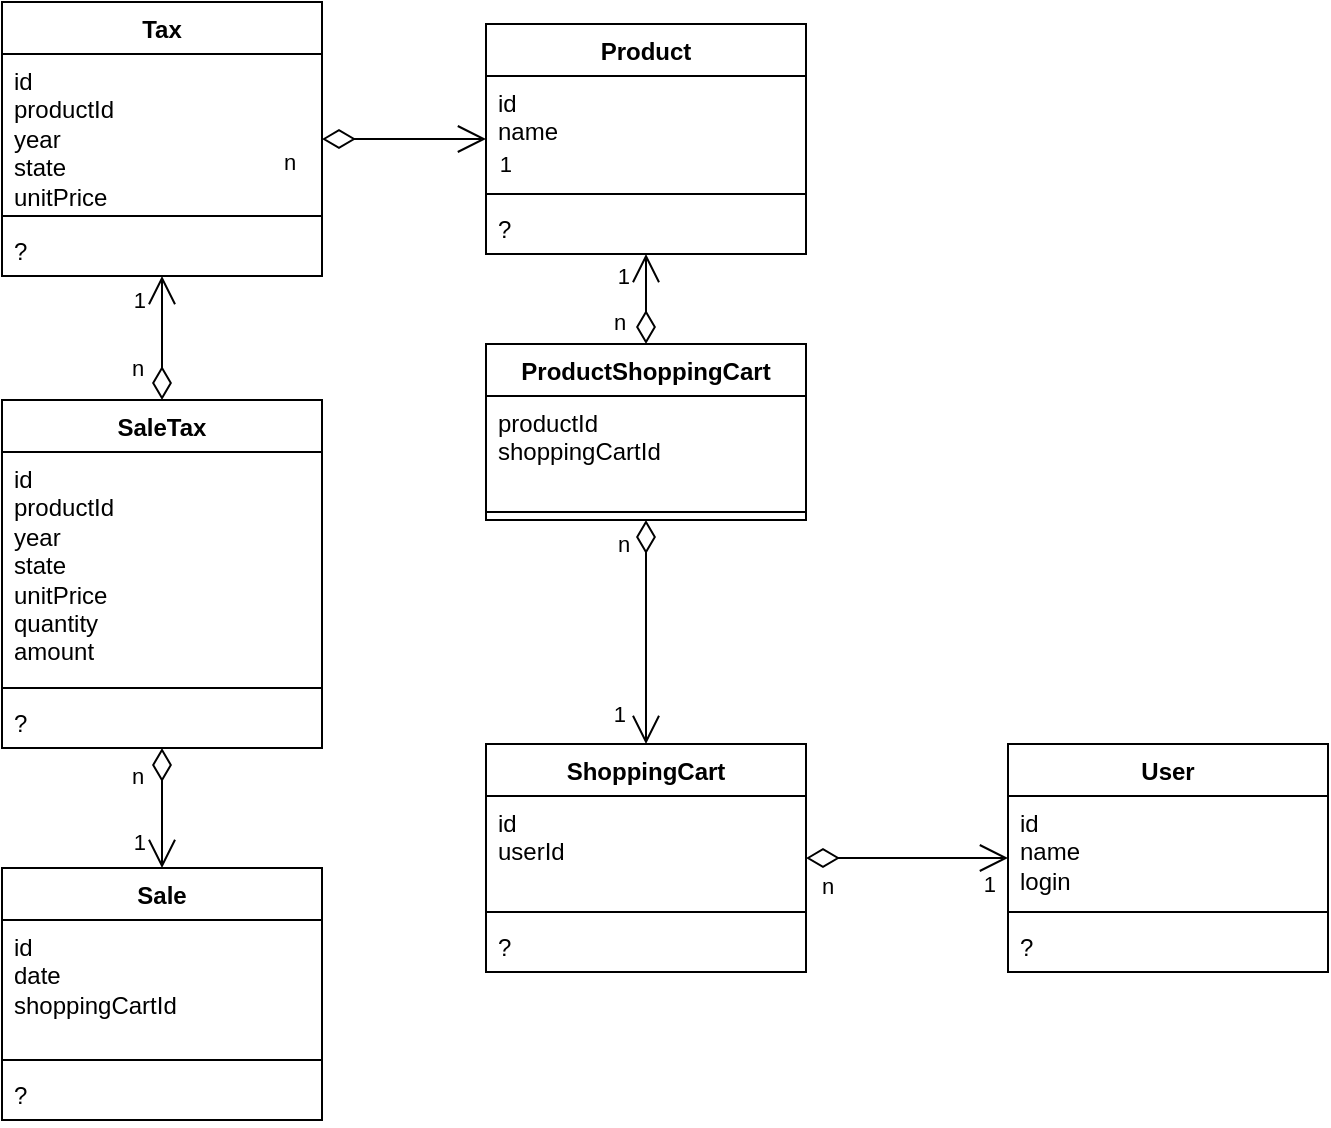 <mxfile version="21.2.2" type="github">
  <diagram name="Page-1" id="tjbKaKhlfUkzczWWm1Vc">
    <mxGraphModel dx="1547" dy="615" grid="0" gridSize="10" guides="1" tooltips="1" connect="1" arrows="1" fold="1" page="0" pageScale="1" pageWidth="827" pageHeight="1169" math="0" shadow="0">
      <root>
        <mxCell id="0" />
        <mxCell id="1" parent="0" />
        <mxCell id="YGgGwytgN-IruvjRIngB-1" value="Product" style="swimlane;fontStyle=1;align=center;verticalAlign=top;childLayout=stackLayout;horizontal=1;startSize=26;horizontalStack=0;resizeParent=1;resizeParentMax=0;resizeLast=0;collapsible=1;marginBottom=0;whiteSpace=wrap;html=1;" vertex="1" parent="1">
          <mxGeometry x="70" y="228" width="160" height="115" as="geometry" />
        </mxCell>
        <mxCell id="YGgGwytgN-IruvjRIngB-2" value="&lt;div&gt;id&lt;/div&gt;&lt;div&gt;name&lt;br&gt;&lt;/div&gt;" style="text;strokeColor=none;fillColor=none;align=left;verticalAlign=top;spacingLeft=4;spacingRight=4;overflow=hidden;rotatable=0;points=[[0,0.5],[1,0.5]];portConstraint=eastwest;whiteSpace=wrap;html=1;" vertex="1" parent="YGgGwytgN-IruvjRIngB-1">
          <mxGeometry y="26" width="160" height="55" as="geometry" />
        </mxCell>
        <mxCell id="YGgGwytgN-IruvjRIngB-3" value="" style="line;strokeWidth=1;fillColor=none;align=left;verticalAlign=middle;spacingTop=-1;spacingLeft=3;spacingRight=3;rotatable=0;labelPosition=right;points=[];portConstraint=eastwest;strokeColor=inherit;" vertex="1" parent="YGgGwytgN-IruvjRIngB-1">
          <mxGeometry y="81" width="160" height="8" as="geometry" />
        </mxCell>
        <mxCell id="YGgGwytgN-IruvjRIngB-4" value="?" style="text;strokeColor=none;fillColor=none;align=left;verticalAlign=top;spacingLeft=4;spacingRight=4;overflow=hidden;rotatable=0;points=[[0,0.5],[1,0.5]];portConstraint=eastwest;whiteSpace=wrap;html=1;" vertex="1" parent="YGgGwytgN-IruvjRIngB-1">
          <mxGeometry y="89" width="160" height="26" as="geometry" />
        </mxCell>
        <mxCell id="YGgGwytgN-IruvjRIngB-5" value="Tax" style="swimlane;fontStyle=1;align=center;verticalAlign=top;childLayout=stackLayout;horizontal=1;startSize=26;horizontalStack=0;resizeParent=1;resizeParentMax=0;resizeLast=0;collapsible=1;marginBottom=0;whiteSpace=wrap;html=1;" vertex="1" parent="1">
          <mxGeometry x="-172" y="217" width="160" height="137" as="geometry">
            <mxRectangle x="331" y="217" width="55" height="26" as="alternateBounds" />
          </mxGeometry>
        </mxCell>
        <mxCell id="YGgGwytgN-IruvjRIngB-6" value="&lt;div&gt;id&lt;br&gt;&lt;/div&gt;&lt;div&gt;productId&lt;/div&gt;&lt;div&gt;year&lt;/div&gt;&lt;div&gt;state&lt;br&gt;&lt;/div&gt;&lt;div&gt;unitPrice&lt;br&gt;&lt;/div&gt;" style="text;strokeColor=none;fillColor=none;align=left;verticalAlign=top;spacingLeft=4;spacingRight=4;overflow=hidden;rotatable=0;points=[[0,0.5],[1,0.5]];portConstraint=eastwest;whiteSpace=wrap;html=1;" vertex="1" parent="YGgGwytgN-IruvjRIngB-5">
          <mxGeometry y="26" width="160" height="77" as="geometry" />
        </mxCell>
        <mxCell id="YGgGwytgN-IruvjRIngB-7" value="" style="line;strokeWidth=1;fillColor=none;align=left;verticalAlign=middle;spacingTop=-1;spacingLeft=3;spacingRight=3;rotatable=0;labelPosition=right;points=[];portConstraint=eastwest;strokeColor=inherit;" vertex="1" parent="YGgGwytgN-IruvjRIngB-5">
          <mxGeometry y="103" width="160" height="8" as="geometry" />
        </mxCell>
        <mxCell id="YGgGwytgN-IruvjRIngB-8" value="?" style="text;strokeColor=none;fillColor=none;align=left;verticalAlign=top;spacingLeft=4;spacingRight=4;overflow=hidden;rotatable=0;points=[[0,0.5],[1,0.5]];portConstraint=eastwest;whiteSpace=wrap;html=1;" vertex="1" parent="YGgGwytgN-IruvjRIngB-5">
          <mxGeometry y="111" width="160" height="26" as="geometry" />
        </mxCell>
        <mxCell id="YGgGwytgN-IruvjRIngB-10" value="" style="endArrow=open;html=1;endSize=12;startArrow=diamondThin;startSize=14;startFill=0;edgeStyle=orthogonalEdgeStyle;rounded=0;" edge="1" parent="1" source="YGgGwytgN-IruvjRIngB-5" target="YGgGwytgN-IruvjRIngB-1">
          <mxGeometry relative="1" as="geometry">
            <mxPoint x="209" y="485" as="sourcePoint" />
            <mxPoint x="369" y="485" as="targetPoint" />
          </mxGeometry>
        </mxCell>
        <mxCell id="YGgGwytgN-IruvjRIngB-11" value="n" style="edgeLabel;resizable=0;html=1;align=left;verticalAlign=top;" connectable="0" vertex="1" parent="YGgGwytgN-IruvjRIngB-10">
          <mxGeometry x="-1" relative="1" as="geometry">
            <mxPoint x="-21" y="-2" as="offset" />
          </mxGeometry>
        </mxCell>
        <mxCell id="YGgGwytgN-IruvjRIngB-12" value="1" style="edgeLabel;resizable=0;html=1;align=right;verticalAlign=top;" connectable="0" vertex="1" parent="YGgGwytgN-IruvjRIngB-10">
          <mxGeometry x="1" relative="1" as="geometry">
            <mxPoint x="13" y="-1" as="offset" />
          </mxGeometry>
        </mxCell>
        <mxCell id="YGgGwytgN-IruvjRIngB-13" value="ShoppingCart" style="swimlane;fontStyle=1;align=center;verticalAlign=top;childLayout=stackLayout;horizontal=1;startSize=26;horizontalStack=0;resizeParent=1;resizeParentMax=0;resizeLast=0;collapsible=1;marginBottom=0;whiteSpace=wrap;html=1;" vertex="1" parent="1">
          <mxGeometry x="70" y="588" width="160" height="114" as="geometry" />
        </mxCell>
        <mxCell id="YGgGwytgN-IruvjRIngB-14" value="&lt;div&gt;id&lt;/div&gt;&lt;div&gt;userId&lt;/div&gt;" style="text;strokeColor=none;fillColor=none;align=left;verticalAlign=top;spacingLeft=4;spacingRight=4;overflow=hidden;rotatable=0;points=[[0,0.5],[1,0.5]];portConstraint=eastwest;whiteSpace=wrap;html=1;" vertex="1" parent="YGgGwytgN-IruvjRIngB-13">
          <mxGeometry y="26" width="160" height="54" as="geometry" />
        </mxCell>
        <mxCell id="YGgGwytgN-IruvjRIngB-15" value="" style="line;strokeWidth=1;fillColor=none;align=left;verticalAlign=middle;spacingTop=-1;spacingLeft=3;spacingRight=3;rotatable=0;labelPosition=right;points=[];portConstraint=eastwest;strokeColor=inherit;" vertex="1" parent="YGgGwytgN-IruvjRIngB-13">
          <mxGeometry y="80" width="160" height="8" as="geometry" />
        </mxCell>
        <mxCell id="YGgGwytgN-IruvjRIngB-16" value="?" style="text;strokeColor=none;fillColor=none;align=left;verticalAlign=top;spacingLeft=4;spacingRight=4;overflow=hidden;rotatable=0;points=[[0,0.5],[1,0.5]];portConstraint=eastwest;whiteSpace=wrap;html=1;" vertex="1" parent="YGgGwytgN-IruvjRIngB-13">
          <mxGeometry y="88" width="160" height="26" as="geometry" />
        </mxCell>
        <mxCell id="YGgGwytgN-IruvjRIngB-17" value="ProductShoppingCart" style="swimlane;fontStyle=1;align=center;verticalAlign=top;childLayout=stackLayout;horizontal=1;startSize=26;horizontalStack=0;resizeParent=1;resizeParentMax=0;resizeLast=0;collapsible=1;marginBottom=0;whiteSpace=wrap;html=1;" vertex="1" parent="1">
          <mxGeometry x="70" y="388" width="160" height="88" as="geometry" />
        </mxCell>
        <mxCell id="YGgGwytgN-IruvjRIngB-18" value="&lt;div&gt;productId&lt;/div&gt;&lt;div&gt;shoppingCartId&lt;/div&gt;" style="text;strokeColor=none;fillColor=none;align=left;verticalAlign=top;spacingLeft=4;spacingRight=4;overflow=hidden;rotatable=0;points=[[0,0.5],[1,0.5]];portConstraint=eastwest;whiteSpace=wrap;html=1;" vertex="1" parent="YGgGwytgN-IruvjRIngB-17">
          <mxGeometry y="26" width="160" height="54" as="geometry" />
        </mxCell>
        <mxCell id="YGgGwytgN-IruvjRIngB-19" value="" style="line;strokeWidth=1;fillColor=none;align=left;verticalAlign=middle;spacingTop=-1;spacingLeft=3;spacingRight=3;rotatable=0;labelPosition=right;points=[];portConstraint=eastwest;strokeColor=inherit;" vertex="1" parent="YGgGwytgN-IruvjRIngB-17">
          <mxGeometry y="80" width="160" height="8" as="geometry" />
        </mxCell>
        <mxCell id="YGgGwytgN-IruvjRIngB-21" value="" style="endArrow=open;html=1;endSize=12;startArrow=diamondThin;startSize=14;startFill=0;edgeStyle=orthogonalEdgeStyle;rounded=0;" edge="1" parent="1" source="YGgGwytgN-IruvjRIngB-17" target="YGgGwytgN-IruvjRIngB-1">
          <mxGeometry relative="1" as="geometry">
            <mxPoint x="382" y="307" as="sourcePoint" />
            <mxPoint x="240" y="295" as="targetPoint" />
          </mxGeometry>
        </mxCell>
        <mxCell id="YGgGwytgN-IruvjRIngB-22" value="n" style="edgeLabel;resizable=0;html=1;align=left;verticalAlign=top;" connectable="0" vertex="1" parent="YGgGwytgN-IruvjRIngB-21">
          <mxGeometry x="-1" relative="1" as="geometry">
            <mxPoint x="-18" y="-24" as="offset" />
          </mxGeometry>
        </mxCell>
        <mxCell id="YGgGwytgN-IruvjRIngB-23" value="1" style="edgeLabel;resizable=0;html=1;align=right;verticalAlign=top;" connectable="0" vertex="1" parent="YGgGwytgN-IruvjRIngB-21">
          <mxGeometry x="1" relative="1" as="geometry">
            <mxPoint x="-8" y="-2" as="offset" />
          </mxGeometry>
        </mxCell>
        <mxCell id="YGgGwytgN-IruvjRIngB-24" value="" style="endArrow=open;html=1;endSize=12;startArrow=diamondThin;startSize=14;startFill=0;edgeStyle=orthogonalEdgeStyle;rounded=0;" edge="1" parent="1" source="YGgGwytgN-IruvjRIngB-17" target="YGgGwytgN-IruvjRIngB-13">
          <mxGeometry relative="1" as="geometry">
            <mxPoint x="305" y="581" as="sourcePoint" />
            <mxPoint x="308" y="507" as="targetPoint" />
          </mxGeometry>
        </mxCell>
        <mxCell id="YGgGwytgN-IruvjRIngB-25" value="n" style="edgeLabel;resizable=0;html=1;align=left;verticalAlign=top;" connectable="0" vertex="1" parent="YGgGwytgN-IruvjRIngB-24">
          <mxGeometry x="-1" relative="1" as="geometry">
            <mxPoint x="-16" y="-1" as="offset" />
          </mxGeometry>
        </mxCell>
        <mxCell id="YGgGwytgN-IruvjRIngB-26" value="1" style="edgeLabel;resizable=0;html=1;align=right;verticalAlign=top;" connectable="0" vertex="1" parent="YGgGwytgN-IruvjRIngB-24">
          <mxGeometry x="1" relative="1" as="geometry">
            <mxPoint x="-10" y="-28" as="offset" />
          </mxGeometry>
        </mxCell>
        <mxCell id="YGgGwytgN-IruvjRIngB-27" value="User" style="swimlane;fontStyle=1;align=center;verticalAlign=top;childLayout=stackLayout;horizontal=1;startSize=26;horizontalStack=0;resizeParent=1;resizeParentMax=0;resizeLast=0;collapsible=1;marginBottom=0;whiteSpace=wrap;html=1;" vertex="1" parent="1">
          <mxGeometry x="331" y="588" width="160" height="114" as="geometry" />
        </mxCell>
        <mxCell id="YGgGwytgN-IruvjRIngB-28" value="&lt;div&gt;id&lt;/div&gt;&lt;div&gt;name&lt;/div&gt;&lt;div&gt;login&lt;br&gt;&lt;/div&gt;" style="text;strokeColor=none;fillColor=none;align=left;verticalAlign=top;spacingLeft=4;spacingRight=4;overflow=hidden;rotatable=0;points=[[0,0.5],[1,0.5]];portConstraint=eastwest;whiteSpace=wrap;html=1;" vertex="1" parent="YGgGwytgN-IruvjRIngB-27">
          <mxGeometry y="26" width="160" height="54" as="geometry" />
        </mxCell>
        <mxCell id="YGgGwytgN-IruvjRIngB-29" value="" style="line;strokeWidth=1;fillColor=none;align=left;verticalAlign=middle;spacingTop=-1;spacingLeft=3;spacingRight=3;rotatable=0;labelPosition=right;points=[];portConstraint=eastwest;strokeColor=inherit;" vertex="1" parent="YGgGwytgN-IruvjRIngB-27">
          <mxGeometry y="80" width="160" height="8" as="geometry" />
        </mxCell>
        <mxCell id="YGgGwytgN-IruvjRIngB-30" value="?" style="text;strokeColor=none;fillColor=none;align=left;verticalAlign=top;spacingLeft=4;spacingRight=4;overflow=hidden;rotatable=0;points=[[0,0.5],[1,0.5]];portConstraint=eastwest;whiteSpace=wrap;html=1;" vertex="1" parent="YGgGwytgN-IruvjRIngB-27">
          <mxGeometry y="88" width="160" height="26" as="geometry" />
        </mxCell>
        <mxCell id="YGgGwytgN-IruvjRIngB-31" value="" style="endArrow=open;html=1;endSize=12;startArrow=diamondThin;startSize=14;startFill=0;edgeStyle=orthogonalEdgeStyle;rounded=0;" edge="1" parent="1" source="YGgGwytgN-IruvjRIngB-13" target="YGgGwytgN-IruvjRIngB-27">
          <mxGeometry relative="1" as="geometry">
            <mxPoint x="238" y="730" as="sourcePoint" />
            <mxPoint x="160" y="598" as="targetPoint" />
          </mxGeometry>
        </mxCell>
        <mxCell id="YGgGwytgN-IruvjRIngB-32" value="n" style="edgeLabel;resizable=0;html=1;align=left;verticalAlign=top;" connectable="0" vertex="1" parent="YGgGwytgN-IruvjRIngB-31">
          <mxGeometry x="-1" relative="1" as="geometry">
            <mxPoint x="6" y="1" as="offset" />
          </mxGeometry>
        </mxCell>
        <mxCell id="YGgGwytgN-IruvjRIngB-33" value="1" style="edgeLabel;resizable=0;html=1;align=right;verticalAlign=top;" connectable="0" vertex="1" parent="YGgGwytgN-IruvjRIngB-31">
          <mxGeometry x="1" relative="1" as="geometry">
            <mxPoint x="-6" as="offset" />
          </mxGeometry>
        </mxCell>
        <mxCell id="YGgGwytgN-IruvjRIngB-34" value="Sale" style="swimlane;fontStyle=1;align=center;verticalAlign=top;childLayout=stackLayout;horizontal=1;startSize=26;horizontalStack=0;resizeParent=1;resizeParentMax=0;resizeLast=0;collapsible=1;marginBottom=0;whiteSpace=wrap;html=1;" vertex="1" parent="1">
          <mxGeometry x="-172" y="650" width="160" height="126" as="geometry">
            <mxRectangle x="331" y="217" width="55" height="26" as="alternateBounds" />
          </mxGeometry>
        </mxCell>
        <mxCell id="YGgGwytgN-IruvjRIngB-35" value="&lt;div&gt;id&lt;br&gt;&lt;/div&gt;&lt;div&gt;date&lt;/div&gt;&lt;div&gt;shoppingCartId&lt;br&gt;&lt;/div&gt;" style="text;strokeColor=none;fillColor=none;align=left;verticalAlign=top;spacingLeft=4;spacingRight=4;overflow=hidden;rotatable=0;points=[[0,0.5],[1,0.5]];portConstraint=eastwest;whiteSpace=wrap;html=1;" vertex="1" parent="YGgGwytgN-IruvjRIngB-34">
          <mxGeometry y="26" width="160" height="66" as="geometry" />
        </mxCell>
        <mxCell id="YGgGwytgN-IruvjRIngB-36" value="" style="line;strokeWidth=1;fillColor=none;align=left;verticalAlign=middle;spacingTop=-1;spacingLeft=3;spacingRight=3;rotatable=0;labelPosition=right;points=[];portConstraint=eastwest;strokeColor=inherit;" vertex="1" parent="YGgGwytgN-IruvjRIngB-34">
          <mxGeometry y="92" width="160" height="8" as="geometry" />
        </mxCell>
        <mxCell id="YGgGwytgN-IruvjRIngB-37" value="?" style="text;strokeColor=none;fillColor=none;align=left;verticalAlign=top;spacingLeft=4;spacingRight=4;overflow=hidden;rotatable=0;points=[[0,0.5],[1,0.5]];portConstraint=eastwest;whiteSpace=wrap;html=1;" vertex="1" parent="YGgGwytgN-IruvjRIngB-34">
          <mxGeometry y="100" width="160" height="26" as="geometry" />
        </mxCell>
        <mxCell id="YGgGwytgN-IruvjRIngB-38" value="SaleTax" style="swimlane;fontStyle=1;align=center;verticalAlign=top;childLayout=stackLayout;horizontal=1;startSize=26;horizontalStack=0;resizeParent=1;resizeParentMax=0;resizeLast=0;collapsible=1;marginBottom=0;whiteSpace=wrap;html=1;" vertex="1" parent="1">
          <mxGeometry x="-172" y="416" width="160" height="174" as="geometry">
            <mxRectangle x="331" y="217" width="55" height="26" as="alternateBounds" />
          </mxGeometry>
        </mxCell>
        <mxCell id="YGgGwytgN-IruvjRIngB-39" value="&lt;div&gt;id&lt;br&gt;&lt;/div&gt;&lt;div&gt;productId&lt;/div&gt;&lt;div&gt;year&lt;/div&gt;&lt;div&gt;state&lt;br&gt;&lt;/div&gt;&lt;div&gt;unitPrice&lt;br&gt;&lt;/div&gt;&lt;div&gt;quantity&lt;/div&gt;&lt;div&gt;amount&lt;br&gt;&lt;/div&gt;" style="text;strokeColor=none;fillColor=none;align=left;verticalAlign=top;spacingLeft=4;spacingRight=4;overflow=hidden;rotatable=0;points=[[0,0.5],[1,0.5]];portConstraint=eastwest;whiteSpace=wrap;html=1;" vertex="1" parent="YGgGwytgN-IruvjRIngB-38">
          <mxGeometry y="26" width="160" height="114" as="geometry" />
        </mxCell>
        <mxCell id="YGgGwytgN-IruvjRIngB-40" value="" style="line;strokeWidth=1;fillColor=none;align=left;verticalAlign=middle;spacingTop=-1;spacingLeft=3;spacingRight=3;rotatable=0;labelPosition=right;points=[];portConstraint=eastwest;strokeColor=inherit;" vertex="1" parent="YGgGwytgN-IruvjRIngB-38">
          <mxGeometry y="140" width="160" height="8" as="geometry" />
        </mxCell>
        <mxCell id="YGgGwytgN-IruvjRIngB-41" value="?" style="text;strokeColor=none;fillColor=none;align=left;verticalAlign=top;spacingLeft=4;spacingRight=4;overflow=hidden;rotatable=0;points=[[0,0.5],[1,0.5]];portConstraint=eastwest;whiteSpace=wrap;html=1;" vertex="1" parent="YGgGwytgN-IruvjRIngB-38">
          <mxGeometry y="148" width="160" height="26" as="geometry" />
        </mxCell>
        <mxCell id="YGgGwytgN-IruvjRIngB-42" value="" style="endArrow=open;html=1;endSize=12;startArrow=diamondThin;startSize=14;startFill=0;edgeStyle=orthogonalEdgeStyle;rounded=0;" edge="1" parent="1" source="YGgGwytgN-IruvjRIngB-38" target="YGgGwytgN-IruvjRIngB-5">
          <mxGeometry relative="1" as="geometry">
            <mxPoint x="-133" y="388" as="sourcePoint" />
            <mxPoint x="-51" y="388" as="targetPoint" />
          </mxGeometry>
        </mxCell>
        <mxCell id="YGgGwytgN-IruvjRIngB-43" value="n" style="edgeLabel;resizable=0;html=1;align=left;verticalAlign=top;" connectable="0" vertex="1" parent="YGgGwytgN-IruvjRIngB-42">
          <mxGeometry x="-1" relative="1" as="geometry">
            <mxPoint x="-17" y="-29" as="offset" />
          </mxGeometry>
        </mxCell>
        <mxCell id="YGgGwytgN-IruvjRIngB-44" value="1" style="edgeLabel;resizable=0;html=1;align=right;verticalAlign=top;" connectable="0" vertex="1" parent="YGgGwytgN-IruvjRIngB-42">
          <mxGeometry x="1" relative="1" as="geometry">
            <mxPoint x="-8" y="-1" as="offset" />
          </mxGeometry>
        </mxCell>
        <mxCell id="YGgGwytgN-IruvjRIngB-46" value="" style="endArrow=open;html=1;endSize=12;startArrow=diamondThin;startSize=14;startFill=0;edgeStyle=orthogonalEdgeStyle;rounded=0;" edge="1" parent="1" source="YGgGwytgN-IruvjRIngB-38" target="YGgGwytgN-IruvjRIngB-34">
          <mxGeometry relative="1" as="geometry">
            <mxPoint x="-82" y="440" as="sourcePoint" />
            <mxPoint x="-82" y="364" as="targetPoint" />
          </mxGeometry>
        </mxCell>
        <mxCell id="YGgGwytgN-IruvjRIngB-47" value="n" style="edgeLabel;resizable=0;html=1;align=left;verticalAlign=top;" connectable="0" vertex="1" parent="YGgGwytgN-IruvjRIngB-46">
          <mxGeometry x="-1" relative="1" as="geometry">
            <mxPoint x="-17" y="1" as="offset" />
          </mxGeometry>
        </mxCell>
        <mxCell id="YGgGwytgN-IruvjRIngB-48" value="1" style="edgeLabel;resizable=0;html=1;align=right;verticalAlign=top;" connectable="0" vertex="1" parent="YGgGwytgN-IruvjRIngB-46">
          <mxGeometry x="1" relative="1" as="geometry">
            <mxPoint x="-8" y="-26" as="offset" />
          </mxGeometry>
        </mxCell>
      </root>
    </mxGraphModel>
  </diagram>
</mxfile>
